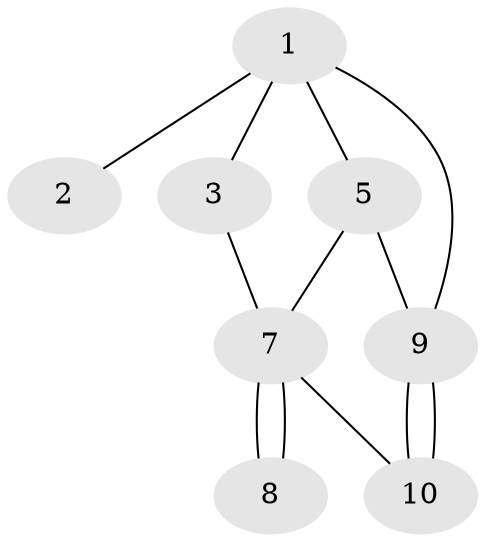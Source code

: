 // Generated by graph-tools (version 1.1) at 2025/46/02/15/25 05:46:28]
// undirected, 8 vertices, 12 edges
graph export_dot {
graph [start="1"]
  node [color=gray90,style=filled];
  1 [super="+16"];
  2 [super="+4+15"];
  3 [super="+6"];
  5;
  7 [super="+13+18+20"];
  8 [super="+6+12"];
  9 [super="+17"];
  10 [super="+11"];
  1 -- 2;
  1 -- 3;
  1 -- 5;
  1 -- 9;
  3 -- 7;
  5 -- 7;
  5 -- 9;
  7 -- 8;
  7 -- 8;
  7 -- 10;
  9 -- 10;
  9 -- 10;
}
